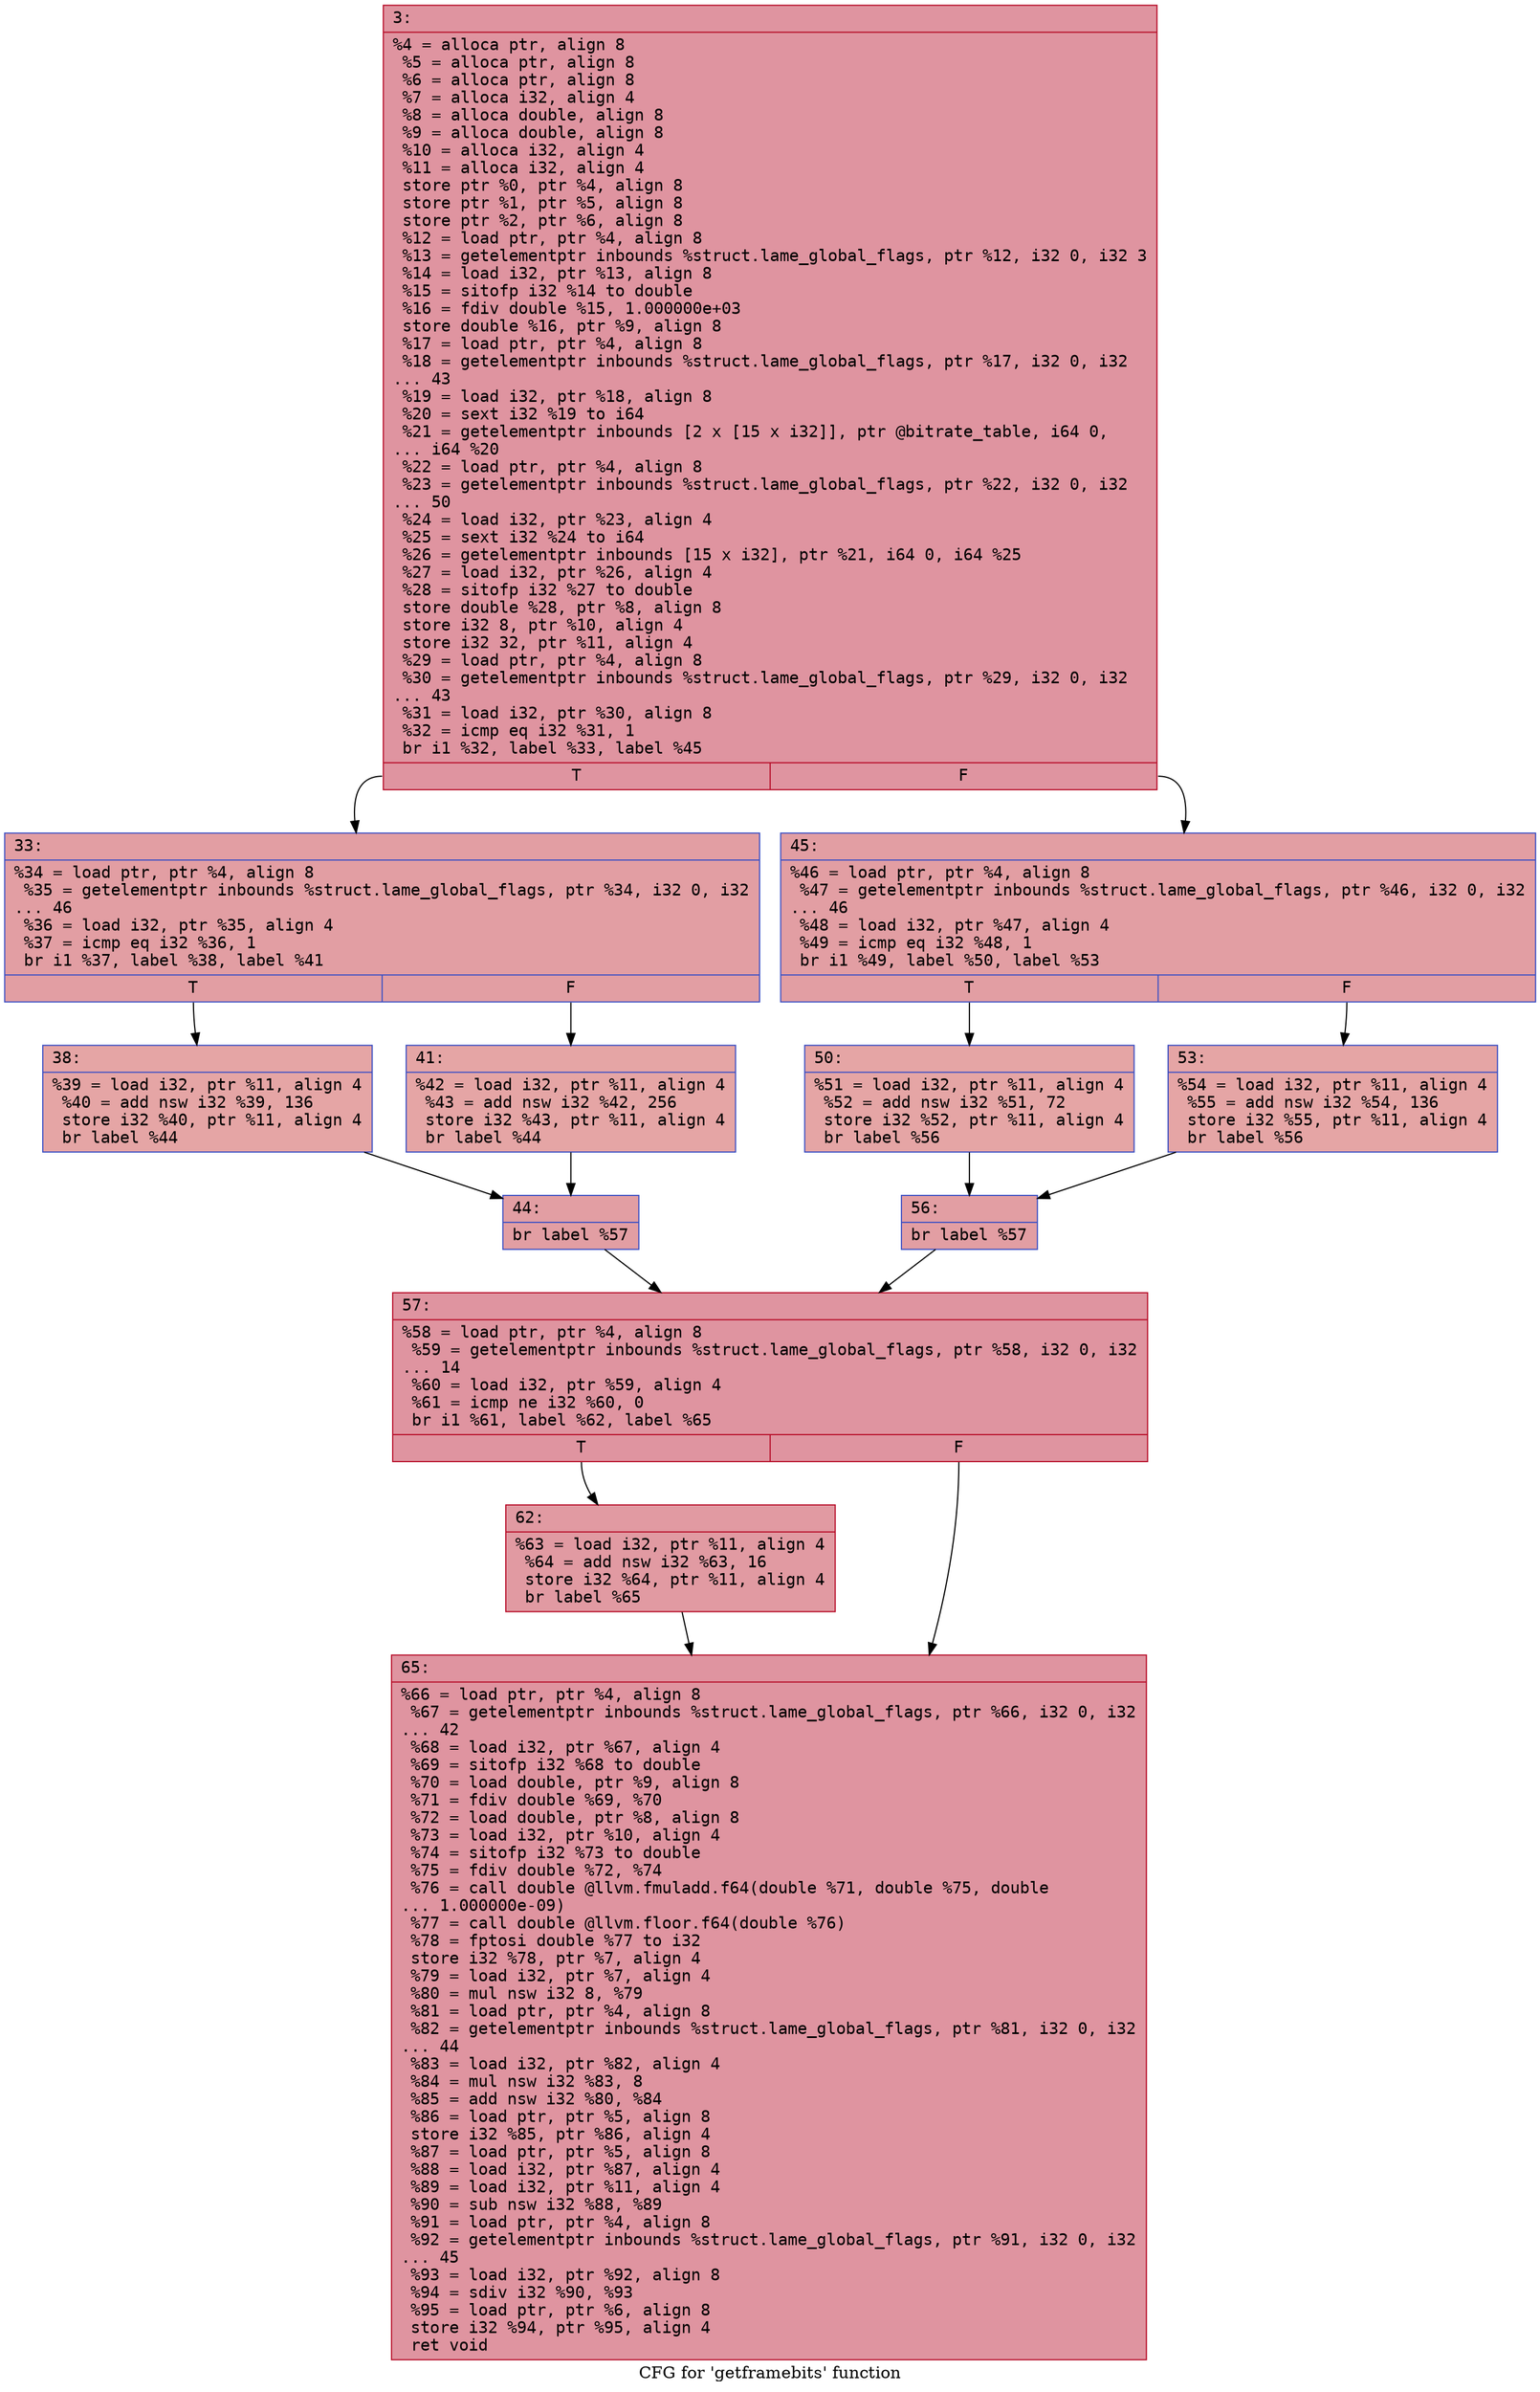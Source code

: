 digraph "CFG for 'getframebits' function" {
	label="CFG for 'getframebits' function";

	Node0x600001f9e1c0 [shape=record,color="#b70d28ff", style=filled, fillcolor="#b70d2870" fontname="Courier",label="{3:\l|  %4 = alloca ptr, align 8\l  %5 = alloca ptr, align 8\l  %6 = alloca ptr, align 8\l  %7 = alloca i32, align 4\l  %8 = alloca double, align 8\l  %9 = alloca double, align 8\l  %10 = alloca i32, align 4\l  %11 = alloca i32, align 4\l  store ptr %0, ptr %4, align 8\l  store ptr %1, ptr %5, align 8\l  store ptr %2, ptr %6, align 8\l  %12 = load ptr, ptr %4, align 8\l  %13 = getelementptr inbounds %struct.lame_global_flags, ptr %12, i32 0, i32 3\l  %14 = load i32, ptr %13, align 8\l  %15 = sitofp i32 %14 to double\l  %16 = fdiv double %15, 1.000000e+03\l  store double %16, ptr %9, align 8\l  %17 = load ptr, ptr %4, align 8\l  %18 = getelementptr inbounds %struct.lame_global_flags, ptr %17, i32 0, i32\l... 43\l  %19 = load i32, ptr %18, align 8\l  %20 = sext i32 %19 to i64\l  %21 = getelementptr inbounds [2 x [15 x i32]], ptr @bitrate_table, i64 0,\l... i64 %20\l  %22 = load ptr, ptr %4, align 8\l  %23 = getelementptr inbounds %struct.lame_global_flags, ptr %22, i32 0, i32\l... 50\l  %24 = load i32, ptr %23, align 4\l  %25 = sext i32 %24 to i64\l  %26 = getelementptr inbounds [15 x i32], ptr %21, i64 0, i64 %25\l  %27 = load i32, ptr %26, align 4\l  %28 = sitofp i32 %27 to double\l  store double %28, ptr %8, align 8\l  store i32 8, ptr %10, align 4\l  store i32 32, ptr %11, align 4\l  %29 = load ptr, ptr %4, align 8\l  %30 = getelementptr inbounds %struct.lame_global_flags, ptr %29, i32 0, i32\l... 43\l  %31 = load i32, ptr %30, align 8\l  %32 = icmp eq i32 %31, 1\l  br i1 %32, label %33, label %45\l|{<s0>T|<s1>F}}"];
	Node0x600001f9e1c0:s0 -> Node0x600001f9e210[tooltip="3 -> 33\nProbability 50.00%" ];
	Node0x600001f9e1c0:s1 -> Node0x600001f9e350[tooltip="3 -> 45\nProbability 50.00%" ];
	Node0x600001f9e210 [shape=record,color="#3d50c3ff", style=filled, fillcolor="#be242e70" fontname="Courier",label="{33:\l|  %34 = load ptr, ptr %4, align 8\l  %35 = getelementptr inbounds %struct.lame_global_flags, ptr %34, i32 0, i32\l... 46\l  %36 = load i32, ptr %35, align 4\l  %37 = icmp eq i32 %36, 1\l  br i1 %37, label %38, label %41\l|{<s0>T|<s1>F}}"];
	Node0x600001f9e210:s0 -> Node0x600001f9e260[tooltip="33 -> 38\nProbability 50.00%" ];
	Node0x600001f9e210:s1 -> Node0x600001f9e2b0[tooltip="33 -> 41\nProbability 50.00%" ];
	Node0x600001f9e260 [shape=record,color="#3d50c3ff", style=filled, fillcolor="#c5333470" fontname="Courier",label="{38:\l|  %39 = load i32, ptr %11, align 4\l  %40 = add nsw i32 %39, 136\l  store i32 %40, ptr %11, align 4\l  br label %44\l}"];
	Node0x600001f9e260 -> Node0x600001f9e300[tooltip="38 -> 44\nProbability 100.00%" ];
	Node0x600001f9e2b0 [shape=record,color="#3d50c3ff", style=filled, fillcolor="#c5333470" fontname="Courier",label="{41:\l|  %42 = load i32, ptr %11, align 4\l  %43 = add nsw i32 %42, 256\l  store i32 %43, ptr %11, align 4\l  br label %44\l}"];
	Node0x600001f9e2b0 -> Node0x600001f9e300[tooltip="41 -> 44\nProbability 100.00%" ];
	Node0x600001f9e300 [shape=record,color="#3d50c3ff", style=filled, fillcolor="#be242e70" fontname="Courier",label="{44:\l|  br label %57\l}"];
	Node0x600001f9e300 -> Node0x600001f9e490[tooltip="44 -> 57\nProbability 100.00%" ];
	Node0x600001f9e350 [shape=record,color="#3d50c3ff", style=filled, fillcolor="#be242e70" fontname="Courier",label="{45:\l|  %46 = load ptr, ptr %4, align 8\l  %47 = getelementptr inbounds %struct.lame_global_flags, ptr %46, i32 0, i32\l... 46\l  %48 = load i32, ptr %47, align 4\l  %49 = icmp eq i32 %48, 1\l  br i1 %49, label %50, label %53\l|{<s0>T|<s1>F}}"];
	Node0x600001f9e350:s0 -> Node0x600001f9e3a0[tooltip="45 -> 50\nProbability 50.00%" ];
	Node0x600001f9e350:s1 -> Node0x600001f9e3f0[tooltip="45 -> 53\nProbability 50.00%" ];
	Node0x600001f9e3a0 [shape=record,color="#3d50c3ff", style=filled, fillcolor="#c5333470" fontname="Courier",label="{50:\l|  %51 = load i32, ptr %11, align 4\l  %52 = add nsw i32 %51, 72\l  store i32 %52, ptr %11, align 4\l  br label %56\l}"];
	Node0x600001f9e3a0 -> Node0x600001f9e440[tooltip="50 -> 56\nProbability 100.00%" ];
	Node0x600001f9e3f0 [shape=record,color="#3d50c3ff", style=filled, fillcolor="#c5333470" fontname="Courier",label="{53:\l|  %54 = load i32, ptr %11, align 4\l  %55 = add nsw i32 %54, 136\l  store i32 %55, ptr %11, align 4\l  br label %56\l}"];
	Node0x600001f9e3f0 -> Node0x600001f9e440[tooltip="53 -> 56\nProbability 100.00%" ];
	Node0x600001f9e440 [shape=record,color="#3d50c3ff", style=filled, fillcolor="#be242e70" fontname="Courier",label="{56:\l|  br label %57\l}"];
	Node0x600001f9e440 -> Node0x600001f9e490[tooltip="56 -> 57\nProbability 100.00%" ];
	Node0x600001f9e490 [shape=record,color="#b70d28ff", style=filled, fillcolor="#b70d2870" fontname="Courier",label="{57:\l|  %58 = load ptr, ptr %4, align 8\l  %59 = getelementptr inbounds %struct.lame_global_flags, ptr %58, i32 0, i32\l... 14\l  %60 = load i32, ptr %59, align 4\l  %61 = icmp ne i32 %60, 0\l  br i1 %61, label %62, label %65\l|{<s0>T|<s1>F}}"];
	Node0x600001f9e490:s0 -> Node0x600001f9e4e0[tooltip="57 -> 62\nProbability 62.50%" ];
	Node0x600001f9e490:s1 -> Node0x600001f9e530[tooltip="57 -> 65\nProbability 37.50%" ];
	Node0x600001f9e4e0 [shape=record,color="#b70d28ff", style=filled, fillcolor="#bb1b2c70" fontname="Courier",label="{62:\l|  %63 = load i32, ptr %11, align 4\l  %64 = add nsw i32 %63, 16\l  store i32 %64, ptr %11, align 4\l  br label %65\l}"];
	Node0x600001f9e4e0 -> Node0x600001f9e530[tooltip="62 -> 65\nProbability 100.00%" ];
	Node0x600001f9e530 [shape=record,color="#b70d28ff", style=filled, fillcolor="#b70d2870" fontname="Courier",label="{65:\l|  %66 = load ptr, ptr %4, align 8\l  %67 = getelementptr inbounds %struct.lame_global_flags, ptr %66, i32 0, i32\l... 42\l  %68 = load i32, ptr %67, align 4\l  %69 = sitofp i32 %68 to double\l  %70 = load double, ptr %9, align 8\l  %71 = fdiv double %69, %70\l  %72 = load double, ptr %8, align 8\l  %73 = load i32, ptr %10, align 4\l  %74 = sitofp i32 %73 to double\l  %75 = fdiv double %72, %74\l  %76 = call double @llvm.fmuladd.f64(double %71, double %75, double\l... 1.000000e-09)\l  %77 = call double @llvm.floor.f64(double %76)\l  %78 = fptosi double %77 to i32\l  store i32 %78, ptr %7, align 4\l  %79 = load i32, ptr %7, align 4\l  %80 = mul nsw i32 8, %79\l  %81 = load ptr, ptr %4, align 8\l  %82 = getelementptr inbounds %struct.lame_global_flags, ptr %81, i32 0, i32\l... 44\l  %83 = load i32, ptr %82, align 4\l  %84 = mul nsw i32 %83, 8\l  %85 = add nsw i32 %80, %84\l  %86 = load ptr, ptr %5, align 8\l  store i32 %85, ptr %86, align 4\l  %87 = load ptr, ptr %5, align 8\l  %88 = load i32, ptr %87, align 4\l  %89 = load i32, ptr %11, align 4\l  %90 = sub nsw i32 %88, %89\l  %91 = load ptr, ptr %4, align 8\l  %92 = getelementptr inbounds %struct.lame_global_flags, ptr %91, i32 0, i32\l... 45\l  %93 = load i32, ptr %92, align 8\l  %94 = sdiv i32 %90, %93\l  %95 = load ptr, ptr %6, align 8\l  store i32 %94, ptr %95, align 4\l  ret void\l}"];
}
